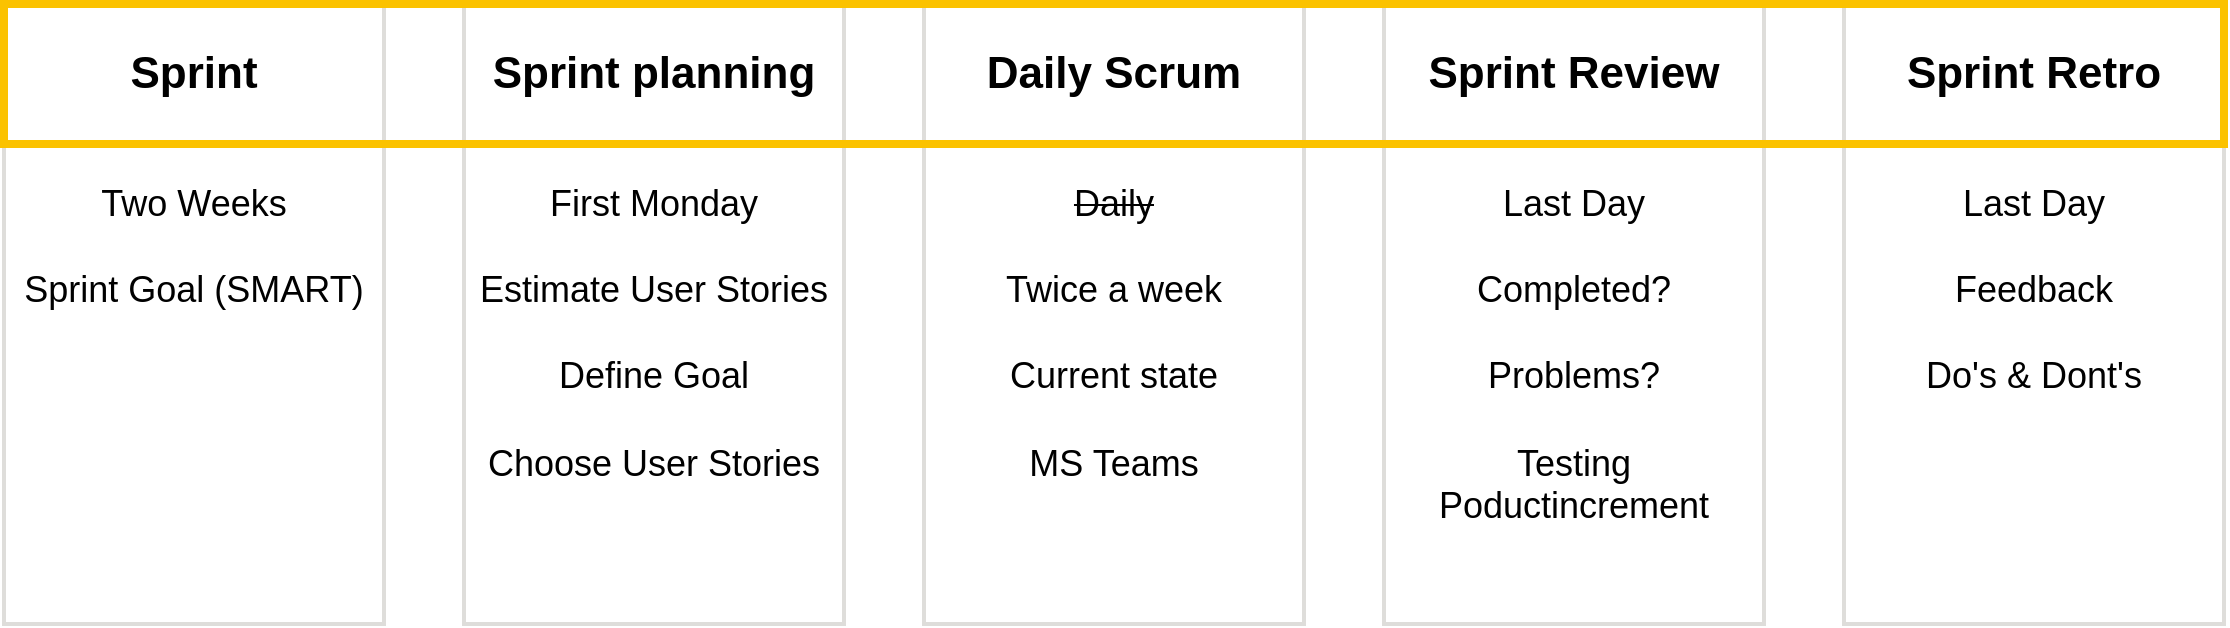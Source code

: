 <mxfile version="22.0.8" type="github">
  <diagram name="Page-1" id="3fvI-bENxn95KzQ8RNjb">
    <mxGraphModel dx="2924" dy="1123" grid="1" gridSize="10" guides="1" tooltips="1" connect="1" arrows="1" fold="1" page="1" pageScale="1" pageWidth="850" pageHeight="1100" math="0" shadow="0">
      <root>
        <mxCell id="0" />
        <mxCell id="1" parent="0" />
        <mxCell id="3TsH-70e2ZZxLYGmlFhx-2" value="" style="rounded=0;whiteSpace=wrap;html=1;strokeColor=#deddda;strokeWidth=2;" vertex="1" parent="1">
          <mxGeometry x="120" y="310" width="190" height="310" as="geometry" />
        </mxCell>
        <mxCell id="3TsH-70e2ZZxLYGmlFhx-9" value="Sprint planning" style="text;html=1;strokeColor=none;fillColor=none;align=center;verticalAlign=middle;whiteSpace=wrap;rounded=0;fontSize=22;fontStyle=1" vertex="1" parent="1">
          <mxGeometry x="120" y="310" width="190" height="70" as="geometry" />
        </mxCell>
        <mxCell id="3TsH-70e2ZZxLYGmlFhx-10" value="&lt;div style=&quot;font-size: 18px;&quot;&gt;First Monday&lt;/div&gt;&lt;div style=&quot;font-size: 18px;&quot;&gt;&lt;br&gt;&lt;/div&gt;&lt;div style=&quot;font-size: 18px;&quot;&gt;Estimate User Stories&lt;/div&gt;&lt;div style=&quot;font-size: 18px;&quot;&gt;&lt;br&gt;&lt;/div&gt;&lt;div style=&quot;font-size: 18px;&quot;&gt;Define Goal&lt;/div&gt;&lt;div style=&quot;font-size: 18px;&quot;&gt;&lt;br&gt;&lt;/div&gt;&lt;div style=&quot;font-size: 18px;&quot;&gt;Choose User Stories&lt;br style=&quot;font-size: 18px;&quot;&gt;&lt;/div&gt;" style="text;html=1;strokeColor=none;fillColor=none;spacing=5;spacingTop=-20;whiteSpace=wrap;overflow=hidden;rounded=0;align=center;verticalAlign=top;fontSize=18;" vertex="1" parent="1">
          <mxGeometry x="120" y="410" width="190" height="210" as="geometry" />
        </mxCell>
        <mxCell id="3TsH-70e2ZZxLYGmlFhx-11" value="" style="rounded=0;whiteSpace=wrap;html=1;strokeColor=#deddda;strokeWidth=2;" vertex="1" parent="1">
          <mxGeometry x="-110" y="310" width="190" height="310" as="geometry" />
        </mxCell>
        <mxCell id="3TsH-70e2ZZxLYGmlFhx-12" value="Sprint" style="text;html=1;strokeColor=none;fillColor=none;align=center;verticalAlign=middle;whiteSpace=wrap;rounded=0;fontSize=22;fontStyle=1" vertex="1" parent="1">
          <mxGeometry x="-110" y="310" width="190" height="70" as="geometry" />
        </mxCell>
        <mxCell id="3TsH-70e2ZZxLYGmlFhx-13" value="&lt;div&gt;Two Weeks&lt;/div&gt;&lt;div&gt;&lt;br&gt;&lt;/div&gt;&lt;div&gt;Sprint Goal (SMART)&lt;br&gt;&lt;/div&gt;" style="text;html=1;strokeColor=none;fillColor=none;spacing=5;spacingTop=-20;whiteSpace=wrap;overflow=hidden;rounded=0;align=center;verticalAlign=top;fontSize=18;" vertex="1" parent="1">
          <mxGeometry x="-110" y="410" width="190" height="210" as="geometry" />
        </mxCell>
        <mxCell id="3TsH-70e2ZZxLYGmlFhx-14" value="" style="rounded=0;whiteSpace=wrap;html=1;strokeColor=#deddda;strokeWidth=2;" vertex="1" parent="1">
          <mxGeometry x="580" y="310" width="190" height="310" as="geometry" />
        </mxCell>
        <mxCell id="3TsH-70e2ZZxLYGmlFhx-15" value="Sprint Review" style="text;html=1;strokeColor=none;fillColor=none;align=center;verticalAlign=middle;whiteSpace=wrap;rounded=0;fontSize=22;fontStyle=1" vertex="1" parent="1">
          <mxGeometry x="580" y="310" width="190" height="70" as="geometry" />
        </mxCell>
        <mxCell id="3TsH-70e2ZZxLYGmlFhx-16" value="&lt;div&gt;Last Day&lt;/div&gt;&lt;div&gt;&lt;br&gt;&lt;/div&gt;&lt;div&gt;Completed?&lt;/div&gt;&lt;div&gt;&lt;br&gt;&lt;/div&gt;&lt;div&gt;Problems?&lt;/div&gt;&lt;div&gt;&lt;br&gt;&lt;/div&gt;&lt;div&gt;Testing Poductincrement&lt;br&gt;&lt;/div&gt;" style="text;html=1;strokeColor=none;fillColor=none;spacing=5;spacingTop=-20;whiteSpace=wrap;overflow=hidden;rounded=0;align=center;verticalAlign=top;fontSize=18;" vertex="1" parent="1">
          <mxGeometry x="580" y="410" width="190" height="210" as="geometry" />
        </mxCell>
        <mxCell id="3TsH-70e2ZZxLYGmlFhx-17" value="" style="rounded=0;whiteSpace=wrap;html=1;strokeColor=#deddda;strokeWidth=2;" vertex="1" parent="1">
          <mxGeometry x="350" y="310" width="190" height="310" as="geometry" />
        </mxCell>
        <mxCell id="3TsH-70e2ZZxLYGmlFhx-18" value="Daily Scrum" style="text;html=1;strokeColor=none;fillColor=none;align=center;verticalAlign=middle;whiteSpace=wrap;rounded=0;fontSize=22;fontStyle=1" vertex="1" parent="1">
          <mxGeometry x="350" y="310" width="190" height="70" as="geometry" />
        </mxCell>
        <mxCell id="3TsH-70e2ZZxLYGmlFhx-19" value="&lt;div&gt;&lt;strike&gt;Daily&lt;/strike&gt;&lt;/div&gt;&lt;div&gt;&lt;br&gt;&lt;/div&gt;&lt;div&gt;Twice a week&lt;/div&gt;&lt;div&gt;&lt;br&gt;&lt;/div&gt;&lt;div&gt;Current state&lt;/div&gt;&lt;div&gt;&lt;br&gt;&lt;/div&gt;&lt;div&gt;MS Teams&lt;br&gt;&lt;/div&gt;" style="text;html=1;strokeColor=none;fillColor=none;spacing=5;spacingTop=-20;whiteSpace=wrap;overflow=hidden;rounded=0;align=center;verticalAlign=top;fontSize=18;" vertex="1" parent="1">
          <mxGeometry x="350" y="410" width="190" height="210" as="geometry" />
        </mxCell>
        <mxCell id="3TsH-70e2ZZxLYGmlFhx-20" value="" style="rounded=0;whiteSpace=wrap;html=1;strokeColor=#deddda;strokeWidth=2;" vertex="1" parent="1">
          <mxGeometry x="810" y="310" width="190" height="310" as="geometry" />
        </mxCell>
        <mxCell id="3TsH-70e2ZZxLYGmlFhx-21" value="Sprint Retro" style="text;html=1;strokeColor=none;fillColor=none;align=center;verticalAlign=middle;whiteSpace=wrap;rounded=0;fontSize=22;fontStyle=1" vertex="1" parent="1">
          <mxGeometry x="810" y="310" width="190" height="70" as="geometry" />
        </mxCell>
        <mxCell id="3TsH-70e2ZZxLYGmlFhx-22" value="&lt;div&gt;Last Day&lt;/div&gt;&lt;div&gt;&lt;br&gt;&lt;/div&gt;&lt;div&gt;Feedback&lt;/div&gt;&lt;div&gt;&lt;br&gt;&lt;/div&gt;&lt;div&gt;Do&#39;s &amp;amp; Dont&#39;s&lt;br&gt;&lt;/div&gt;" style="text;html=1;strokeColor=none;fillColor=none;spacing=5;spacingTop=-20;whiteSpace=wrap;overflow=hidden;rounded=0;align=center;verticalAlign=top;fontSize=18;" vertex="1" parent="1">
          <mxGeometry x="810" y="410" width="190" height="210" as="geometry" />
        </mxCell>
        <mxCell id="3TsH-70e2ZZxLYGmlFhx-7" value="" style="rounded=0;whiteSpace=wrap;html=1;fillColor=none;strokeColor=#fbc200;strokeWidth=4;" vertex="1" parent="1">
          <mxGeometry x="-110" y="310" width="1110" height="70" as="geometry" />
        </mxCell>
      </root>
    </mxGraphModel>
  </diagram>
</mxfile>
